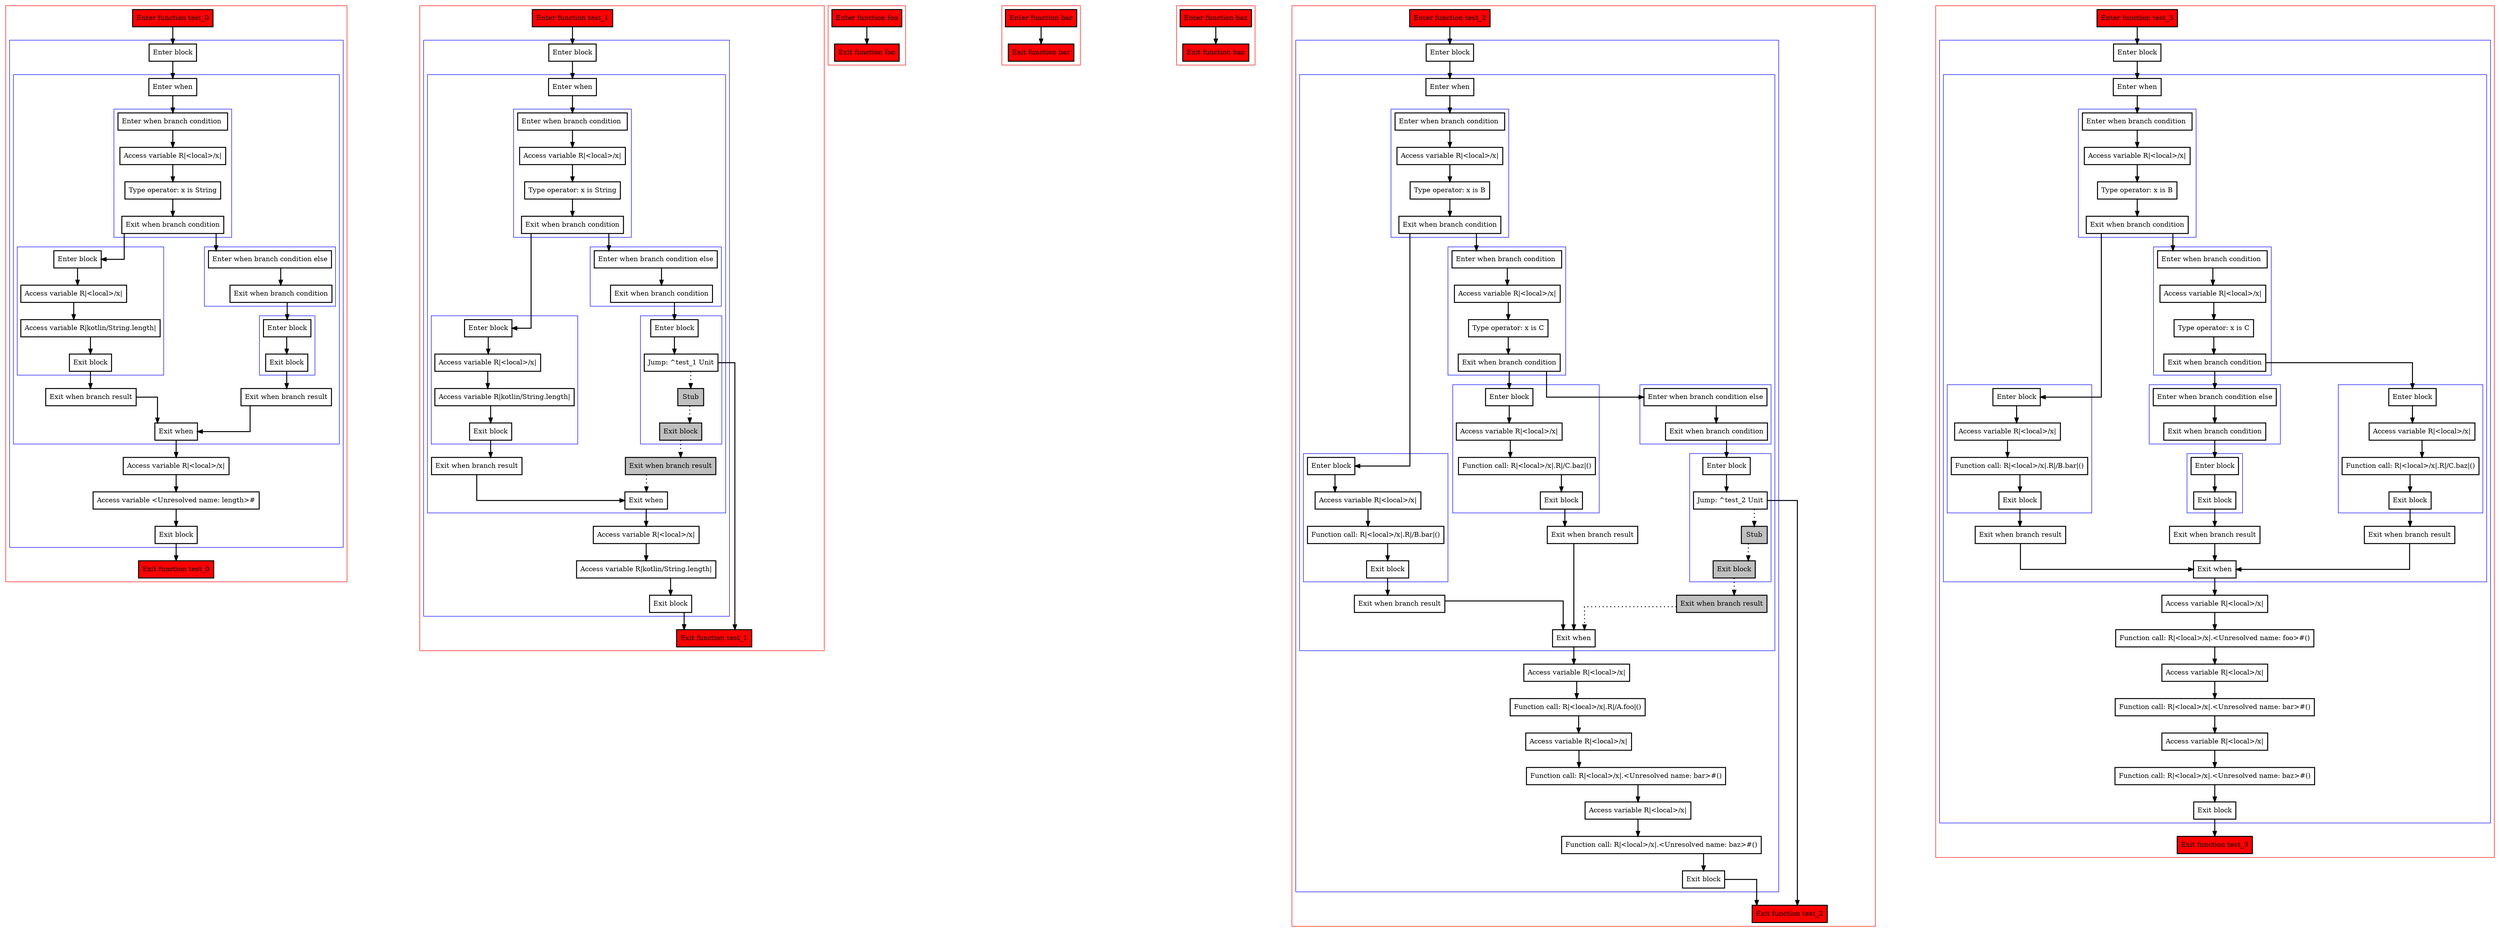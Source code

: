 digraph returns_kt {
  graph [splines=ortho nodesep=3]
  node [shape=box penwidth=2]
  edge [penwidth=2]

  subgraph cluster_0 {
    color=red
    0 [label="Enter function test_0" style="filled" fillcolor=red];
    subgraph cluster_1 {
      color=blue
      1 [label="Enter block"];
      subgraph cluster_2 {
        color=blue
        2 [label="Enter when"];
        subgraph cluster_3 {
          color=blue
          3 [label="Enter when branch condition "];
          4 [label="Access variable R|<local>/x|"];
          5 [label="Type operator: x is String"];
          6 [label="Exit when branch condition"];
        }
        subgraph cluster_4 {
          color=blue
          7 [label="Enter block"];
          8 [label="Access variable R|<local>/x|"];
          9 [label="Access variable R|kotlin/String.length|"];
          10 [label="Exit block"];
        }
        11 [label="Exit when branch result"];
        subgraph cluster_5 {
          color=blue
          12 [label="Enter when branch condition else"];
          13 [label="Exit when branch condition"];
        }
        subgraph cluster_6 {
          color=blue
          14 [label="Enter block"];
          15 [label="Exit block"];
        }
        16 [label="Exit when branch result"];
        17 [label="Exit when"];
      }
      18 [label="Access variable R|<local>/x|"];
      19 [label="Access variable <Unresolved name: length>#"];
      20 [label="Exit block"];
    }
    21 [label="Exit function test_0" style="filled" fillcolor=red];
  }

  0 -> {1};
  1 -> {2};
  2 -> {3};
  3 -> {4};
  4 -> {5};
  5 -> {6};
  6 -> {7 12};
  7 -> {8};
  8 -> {9};
  9 -> {10};
  10 -> {11};
  11 -> {17};
  12 -> {13};
  13 -> {14};
  14 -> {15};
  15 -> {16};
  16 -> {17};
  17 -> {18};
  18 -> {19};
  19 -> {20};
  20 -> {21};

  subgraph cluster_7 {
    color=red
    22 [label="Enter function test_1" style="filled" fillcolor=red];
    subgraph cluster_8 {
      color=blue
      23 [label="Enter block"];
      subgraph cluster_9 {
        color=blue
        24 [label="Enter when"];
        subgraph cluster_10 {
          color=blue
          25 [label="Enter when branch condition "];
          26 [label="Access variable R|<local>/x|"];
          27 [label="Type operator: x is String"];
          28 [label="Exit when branch condition"];
        }
        subgraph cluster_11 {
          color=blue
          29 [label="Enter block"];
          30 [label="Access variable R|<local>/x|"];
          31 [label="Access variable R|kotlin/String.length|"];
          32 [label="Exit block"];
        }
        33 [label="Exit when branch result"];
        subgraph cluster_12 {
          color=blue
          34 [label="Enter when branch condition else"];
          35 [label="Exit when branch condition"];
        }
        subgraph cluster_13 {
          color=blue
          36 [label="Enter block"];
          37 [label="Jump: ^test_1 Unit"];
          38 [label="Stub" style="filled" fillcolor=gray];
          39 [label="Exit block" style="filled" fillcolor=gray];
        }
        40 [label="Exit when branch result" style="filled" fillcolor=gray];
        41 [label="Exit when"];
      }
      42 [label="Access variable R|<local>/x|"];
      43 [label="Access variable R|kotlin/String.length|"];
      44 [label="Exit block"];
    }
    45 [label="Exit function test_1" style="filled" fillcolor=red];
  }

  22 -> {23};
  23 -> {24};
  24 -> {25};
  25 -> {26};
  26 -> {27};
  27 -> {28};
  28 -> {29 34};
  29 -> {30};
  30 -> {31};
  31 -> {32};
  32 -> {33};
  33 -> {41};
  34 -> {35};
  35 -> {36};
  36 -> {37};
  37 -> {45};
  37 -> {38} [style=dotted];
  38 -> {39} [style=dotted];
  39 -> {40} [style=dotted];
  40 -> {41} [style=dotted];
  41 -> {42};
  42 -> {43};
  43 -> {44};
  44 -> {45};

  subgraph cluster_14 {
    color=red
    46 [label="Enter function foo" style="filled" fillcolor=red];
    47 [label="Exit function foo" style="filled" fillcolor=red];
  }

  46 -> {47};

  subgraph cluster_15 {
    color=red
    48 [label="Enter function bar" style="filled" fillcolor=red];
    49 [label="Exit function bar" style="filled" fillcolor=red];
  }

  48 -> {49};

  subgraph cluster_16 {
    color=red
    50 [label="Enter function baz" style="filled" fillcolor=red];
    51 [label="Exit function baz" style="filled" fillcolor=red];
  }

  50 -> {51};

  subgraph cluster_17 {
    color=red
    52 [label="Enter function test_2" style="filled" fillcolor=red];
    subgraph cluster_18 {
      color=blue
      53 [label="Enter block"];
      subgraph cluster_19 {
        color=blue
        54 [label="Enter when"];
        subgraph cluster_20 {
          color=blue
          55 [label="Enter when branch condition "];
          56 [label="Access variable R|<local>/x|"];
          57 [label="Type operator: x is B"];
          58 [label="Exit when branch condition"];
        }
        subgraph cluster_21 {
          color=blue
          59 [label="Enter block"];
          60 [label="Access variable R|<local>/x|"];
          61 [label="Function call: R|<local>/x|.R|/B.bar|()"];
          62 [label="Exit block"];
        }
        63 [label="Exit when branch result"];
        subgraph cluster_22 {
          color=blue
          64 [label="Enter when branch condition "];
          65 [label="Access variable R|<local>/x|"];
          66 [label="Type operator: x is C"];
          67 [label="Exit when branch condition"];
        }
        subgraph cluster_23 {
          color=blue
          68 [label="Enter block"];
          69 [label="Access variable R|<local>/x|"];
          70 [label="Function call: R|<local>/x|.R|/C.baz|()"];
          71 [label="Exit block"];
        }
        72 [label="Exit when branch result"];
        subgraph cluster_24 {
          color=blue
          73 [label="Enter when branch condition else"];
          74 [label="Exit when branch condition"];
        }
        subgraph cluster_25 {
          color=blue
          75 [label="Enter block"];
          76 [label="Jump: ^test_2 Unit"];
          77 [label="Stub" style="filled" fillcolor=gray];
          78 [label="Exit block" style="filled" fillcolor=gray];
        }
        79 [label="Exit when branch result" style="filled" fillcolor=gray];
        80 [label="Exit when"];
      }
      81 [label="Access variable R|<local>/x|"];
      82 [label="Function call: R|<local>/x|.R|/A.foo|()"];
      83 [label="Access variable R|<local>/x|"];
      84 [label="Function call: R|<local>/x|.<Unresolved name: bar>#()"];
      85 [label="Access variable R|<local>/x|"];
      86 [label="Function call: R|<local>/x|.<Unresolved name: baz>#()"];
      87 [label="Exit block"];
    }
    88 [label="Exit function test_2" style="filled" fillcolor=red];
  }

  52 -> {53};
  53 -> {54};
  54 -> {55};
  55 -> {56};
  56 -> {57};
  57 -> {58};
  58 -> {59 64};
  59 -> {60};
  60 -> {61};
  61 -> {62};
  62 -> {63};
  63 -> {80};
  64 -> {65};
  65 -> {66};
  66 -> {67};
  67 -> {68 73};
  68 -> {69};
  69 -> {70};
  70 -> {71};
  71 -> {72};
  72 -> {80};
  73 -> {74};
  74 -> {75};
  75 -> {76};
  76 -> {88};
  76 -> {77} [style=dotted];
  77 -> {78} [style=dotted];
  78 -> {79} [style=dotted];
  79 -> {80} [style=dotted];
  80 -> {81};
  81 -> {82};
  82 -> {83};
  83 -> {84};
  84 -> {85};
  85 -> {86};
  86 -> {87};
  87 -> {88};

  subgraph cluster_26 {
    color=red
    89 [label="Enter function test_3" style="filled" fillcolor=red];
    subgraph cluster_27 {
      color=blue
      90 [label="Enter block"];
      subgraph cluster_28 {
        color=blue
        91 [label="Enter when"];
        subgraph cluster_29 {
          color=blue
          92 [label="Enter when branch condition "];
          93 [label="Access variable R|<local>/x|"];
          94 [label="Type operator: x is B"];
          95 [label="Exit when branch condition"];
        }
        subgraph cluster_30 {
          color=blue
          96 [label="Enter block"];
          97 [label="Access variable R|<local>/x|"];
          98 [label="Function call: R|<local>/x|.R|/B.bar|()"];
          99 [label="Exit block"];
        }
        100 [label="Exit when branch result"];
        subgraph cluster_31 {
          color=blue
          101 [label="Enter when branch condition "];
          102 [label="Access variable R|<local>/x|"];
          103 [label="Type operator: x is C"];
          104 [label="Exit when branch condition"];
        }
        subgraph cluster_32 {
          color=blue
          105 [label="Enter block"];
          106 [label="Access variable R|<local>/x|"];
          107 [label="Function call: R|<local>/x|.R|/C.baz|()"];
          108 [label="Exit block"];
        }
        109 [label="Exit when branch result"];
        subgraph cluster_33 {
          color=blue
          110 [label="Enter when branch condition else"];
          111 [label="Exit when branch condition"];
        }
        subgraph cluster_34 {
          color=blue
          112 [label="Enter block"];
          113 [label="Exit block"];
        }
        114 [label="Exit when branch result"];
        115 [label="Exit when"];
      }
      116 [label="Access variable R|<local>/x|"];
      117 [label="Function call: R|<local>/x|.<Unresolved name: foo>#()"];
      118 [label="Access variable R|<local>/x|"];
      119 [label="Function call: R|<local>/x|.<Unresolved name: bar>#()"];
      120 [label="Access variable R|<local>/x|"];
      121 [label="Function call: R|<local>/x|.<Unresolved name: baz>#()"];
      122 [label="Exit block"];
    }
    123 [label="Exit function test_3" style="filled" fillcolor=red];
  }

  89 -> {90};
  90 -> {91};
  91 -> {92};
  92 -> {93};
  93 -> {94};
  94 -> {95};
  95 -> {96 101};
  96 -> {97};
  97 -> {98};
  98 -> {99};
  99 -> {100};
  100 -> {115};
  101 -> {102};
  102 -> {103};
  103 -> {104};
  104 -> {105 110};
  105 -> {106};
  106 -> {107};
  107 -> {108};
  108 -> {109};
  109 -> {115};
  110 -> {111};
  111 -> {112};
  112 -> {113};
  113 -> {114};
  114 -> {115};
  115 -> {116};
  116 -> {117};
  117 -> {118};
  118 -> {119};
  119 -> {120};
  120 -> {121};
  121 -> {122};
  122 -> {123};

}

